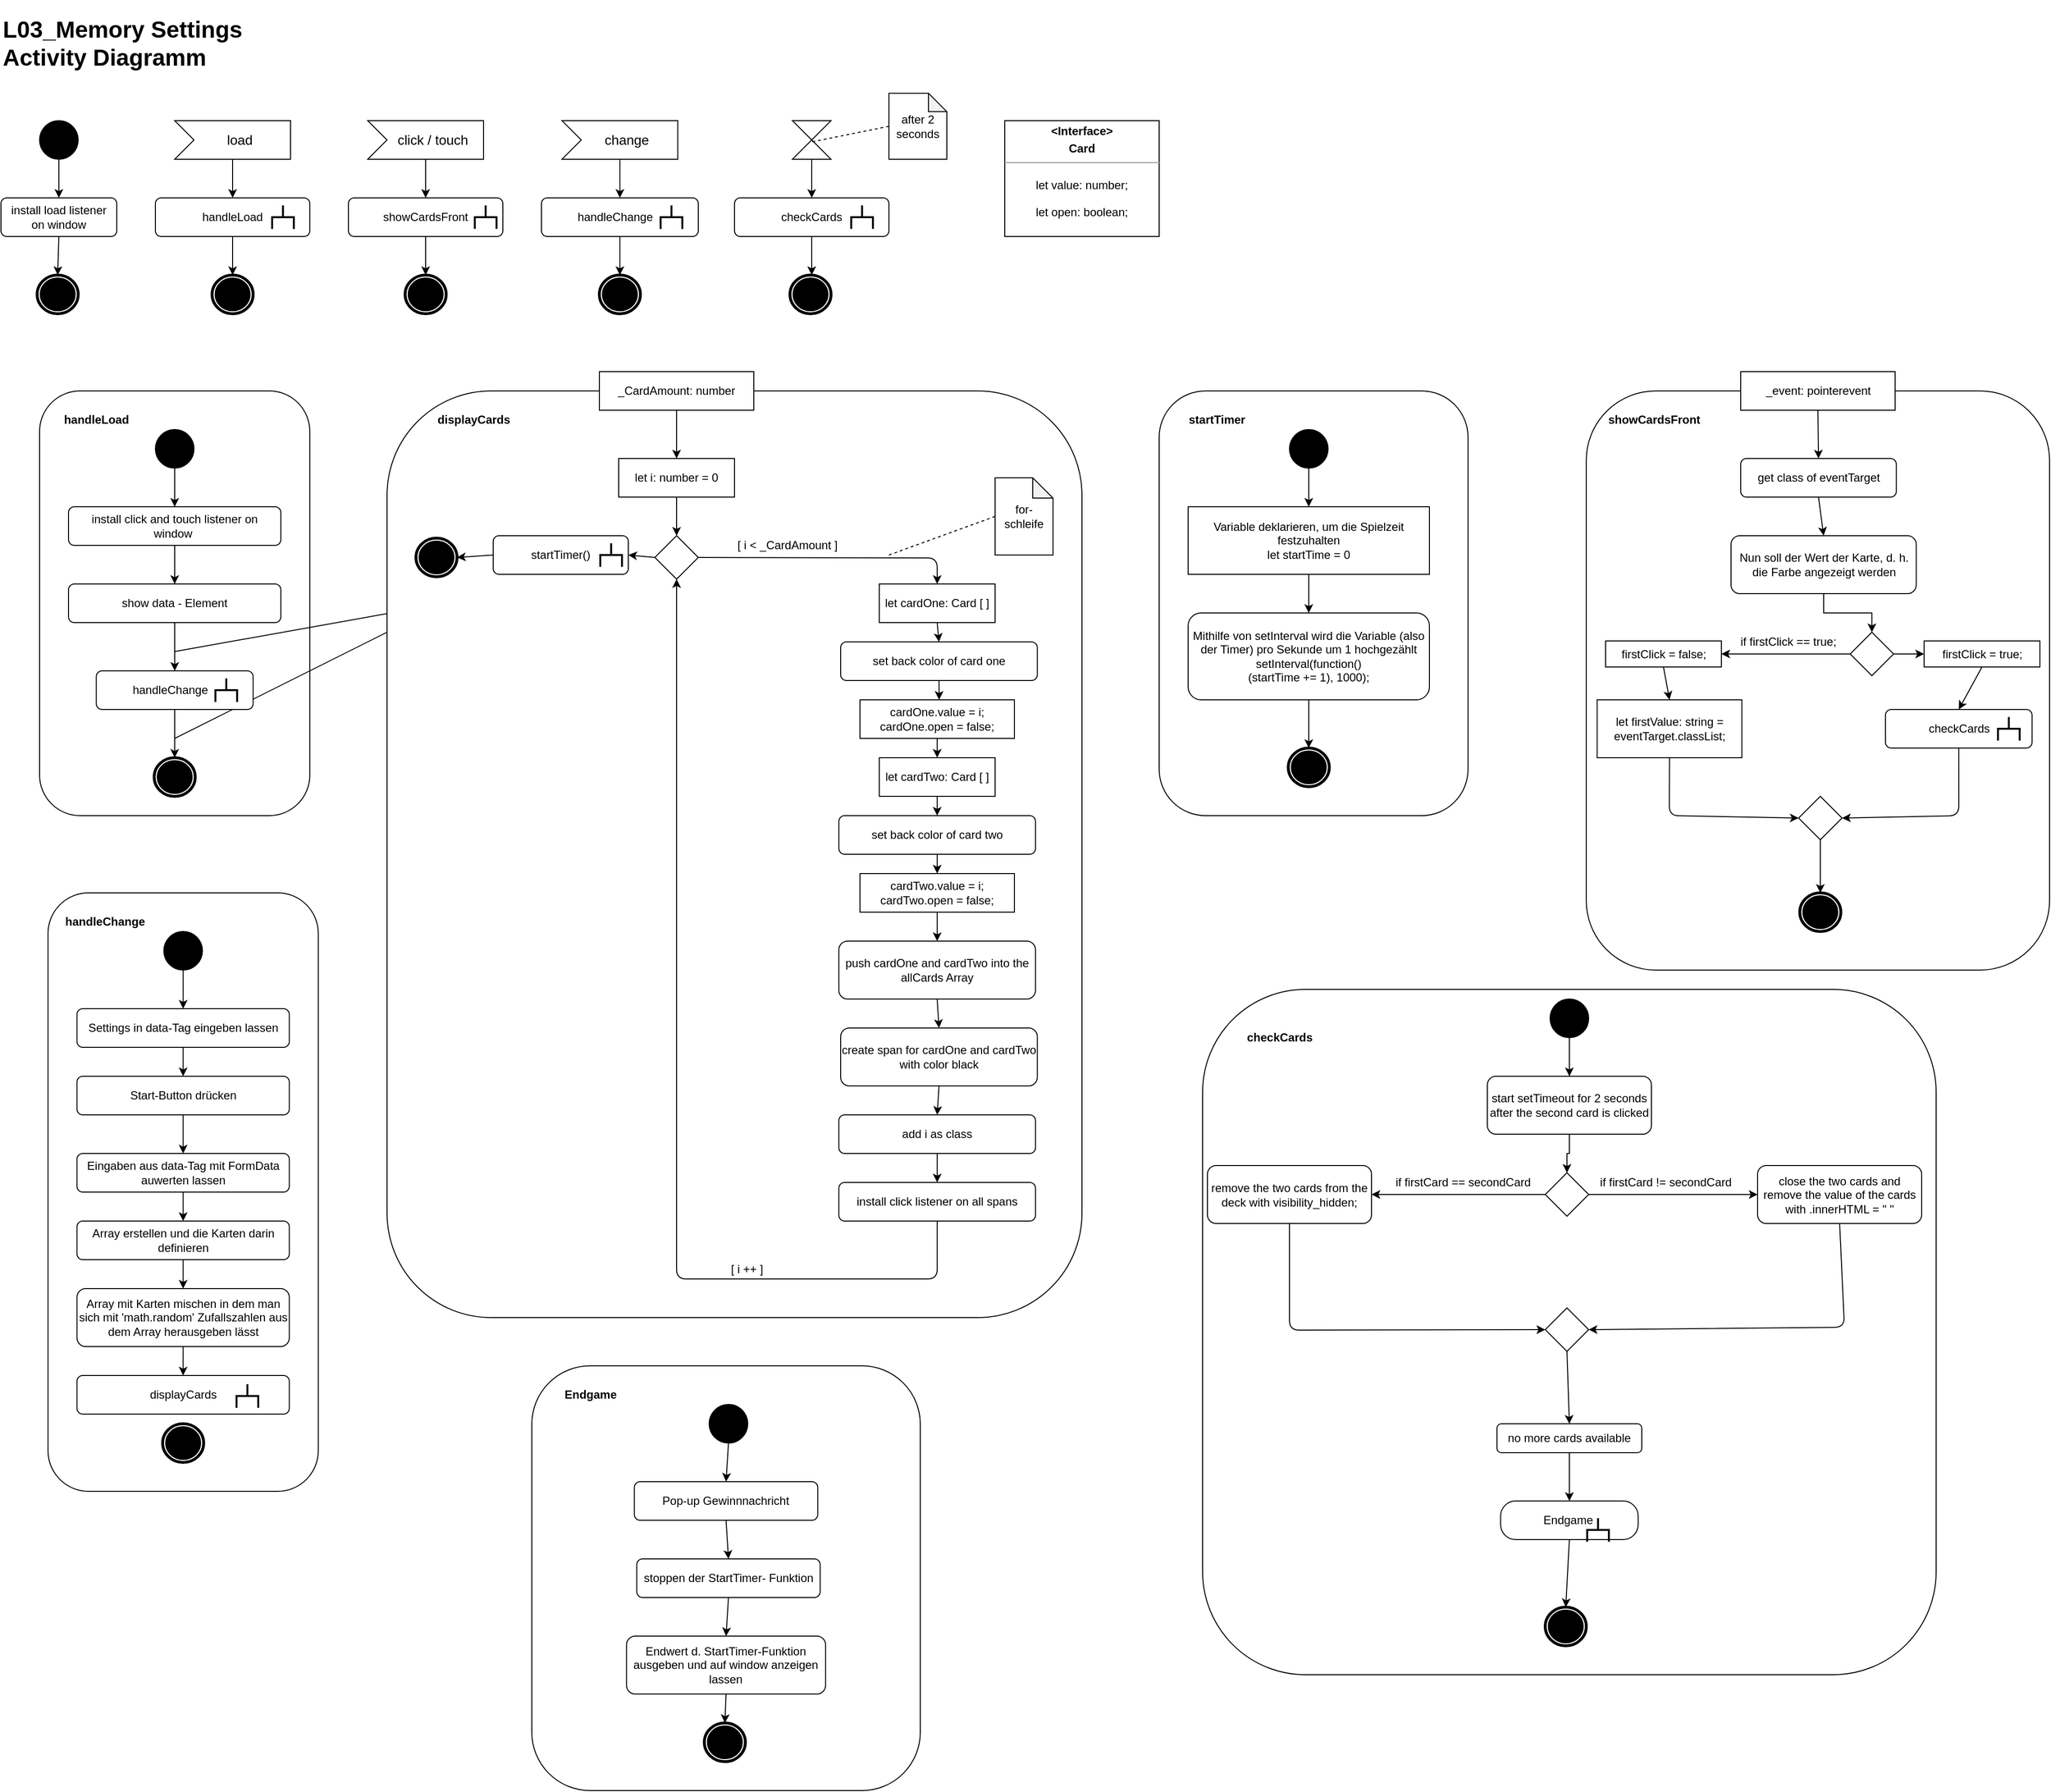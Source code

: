 <mxfile version="14.5.1" type="device"><diagram id="Jb3bbi4il923F6aAb1Hh" name="Seite-1"><mxGraphModel dx="2175" dy="1638" grid="1" gridSize="10" guides="1" tooltips="1" connect="1" arrows="1" fold="1" page="1" pageScale="1" pageWidth="2336" pageHeight="1654" math="0" shadow="0"><root><mxCell id="0"/><mxCell id="1" parent="0"/><mxCell id="_yAfDwdLgX2qBzJlF6ma-1" value="&lt;h1&gt;L03_Memory Settings&lt;br&gt;Activity Diagramm&lt;/h1&gt;" style="text;html=1;strokeColor=none;fillColor=none;align=left;verticalAlign=middle;whiteSpace=wrap;rounded=0;" parent="1" vertex="1"><mxGeometry x="40" y="40" width="280" height="80" as="geometry"/></mxCell><mxCell id="_yAfDwdLgX2qBzJlF6ma-4" style="edgeStyle=orthogonalEdgeStyle;rounded=0;orthogonalLoop=1;jettySize=auto;html=1;" parent="1" source="_yAfDwdLgX2qBzJlF6ma-3" edge="1"><mxGeometry relative="1" as="geometry"><mxPoint x="100" y="240" as="targetPoint"/></mxGeometry></mxCell><mxCell id="_yAfDwdLgX2qBzJlF6ma-3" value="" style="ellipse;whiteSpace=wrap;html=1;aspect=fixed;fillColor=#000000;" parent="1" vertex="1"><mxGeometry x="80" y="160" width="40" height="40" as="geometry"/></mxCell><mxCell id="_yAfDwdLgX2qBzJlF6ma-5" value="install load listener&lt;br&gt;on window" style="shape=ext;rounded=1;html=1;whiteSpace=wrap;" parent="1" vertex="1"><mxGeometry x="40" y="240" width="120" height="40" as="geometry"/></mxCell><mxCell id="_yAfDwdLgX2qBzJlF6ma-7" value="" style="shape=mxgraph.bpmn.shape;html=1;verticalLabelPosition=bottom;labelBackgroundColor=#ffffff;verticalAlign=top;align=center;perimeter=ellipsePerimeter;outlineConnect=0;outline=end;symbol=terminate;" parent="1" vertex="1"><mxGeometry x="77.5" y="320" width="42.5" height="40" as="geometry"/></mxCell><mxCell id="_yAfDwdLgX2qBzJlF6ma-9" value="" style="endArrow=classic;html=1;exitX=0.5;exitY=1;exitDx=0;exitDy=0;entryX=0.5;entryY=0;entryDx=0;entryDy=0;" parent="1" source="_yAfDwdLgX2qBzJlF6ma-5" target="_yAfDwdLgX2qBzJlF6ma-7" edge="1"><mxGeometry width="50" height="50" relative="1" as="geometry"><mxPoint x="410" y="310" as="sourcePoint"/><mxPoint x="460" y="260" as="targetPoint"/></mxGeometry></mxCell><mxCell id="_yAfDwdLgX2qBzJlF6ma-36" style="edgeStyle=orthogonalEdgeStyle;rounded=0;orthogonalLoop=1;jettySize=auto;html=1;entryX=0.5;entryY=0;entryDx=0;entryDy=0;" parent="1" source="_yAfDwdLgX2qBzJlF6ma-10" target="_yAfDwdLgX2qBzJlF6ma-37" edge="1"><mxGeometry relative="1" as="geometry"><mxPoint x="860" y="240" as="targetPoint"/></mxGeometry></mxCell><mxCell id="_yAfDwdLgX2qBzJlF6ma-10" value="" style="shape=collate;whiteSpace=wrap;html=1;fillColor=#ffffff;" parent="1" vertex="1"><mxGeometry x="860" y="160" width="40" height="40" as="geometry"/></mxCell><mxCell id="_yAfDwdLgX2qBzJlF6ma-15" value="handleLoad" style="shape=ext;rounded=1;html=1;whiteSpace=wrap;" parent="1" vertex="1"><mxGeometry x="200" y="240" width="160" height="40" as="geometry"/></mxCell><mxCell id="_yAfDwdLgX2qBzJlF6ma-18" style="edgeStyle=orthogonalEdgeStyle;rounded=0;orthogonalLoop=1;jettySize=auto;html=1;entryX=0.5;entryY=0;entryDx=0;entryDy=0;" parent="1" source="_yAfDwdLgX2qBzJlF6ma-17" target="_yAfDwdLgX2qBzJlF6ma-15" edge="1"><mxGeometry relative="1" as="geometry"/></mxCell><mxCell id="_yAfDwdLgX2qBzJlF6ma-17" value="load" style="html=1;shape=mxgraph.infographic.ribbonSimple;notch1=20;notch2=0;align=center;verticalAlign=middle;fontSize=14;fontStyle=0;fillColor=#FFFFFF;flipH=0;spacingRight=0;spacingLeft=14;" parent="1" vertex="1"><mxGeometry x="220" y="160" width="120" height="40" as="geometry"/></mxCell><mxCell id="_yAfDwdLgX2qBzJlF6ma-25" value="" style="shape=mxgraph.bpmn.shape;html=1;verticalLabelPosition=bottom;labelBackgroundColor=#ffffff;verticalAlign=top;align=center;perimeter=ellipsePerimeter;outlineConnect=0;outline=end;symbol=terminate;" parent="1" vertex="1"><mxGeometry x="258.75" y="320" width="42.5" height="40" as="geometry"/></mxCell><mxCell id="_yAfDwdLgX2qBzJlF6ma-28" value="" style="endArrow=classic;html=1;exitX=0.5;exitY=1;exitDx=0;exitDy=0;entryX=0.5;entryY=0;entryDx=0;entryDy=0;" parent="1" source="_yAfDwdLgX2qBzJlF6ma-15" target="_yAfDwdLgX2qBzJlF6ma-25" edge="1"><mxGeometry width="50" height="50" relative="1" as="geometry"><mxPoint x="420" y="310" as="sourcePoint"/><mxPoint x="470" y="260" as="targetPoint"/></mxGeometry></mxCell><mxCell id="_yAfDwdLgX2qBzJlF6ma-29" value="showCardsFront" style="shape=ext;rounded=1;html=1;whiteSpace=wrap;" parent="1" vertex="1"><mxGeometry x="400" y="240" width="160" height="40" as="geometry"/></mxCell><mxCell id="_yAfDwdLgX2qBzJlF6ma-30" style="edgeStyle=orthogonalEdgeStyle;rounded=0;orthogonalLoop=1;jettySize=auto;html=1;entryX=0.5;entryY=0;entryDx=0;entryDy=0;" parent="1" source="_yAfDwdLgX2qBzJlF6ma-31" target="_yAfDwdLgX2qBzJlF6ma-29" edge="1"><mxGeometry relative="1" as="geometry"/></mxCell><mxCell id="_yAfDwdLgX2qBzJlF6ma-31" value="click / touch" style="html=1;shape=mxgraph.infographic.ribbonSimple;notch1=20;notch2=0;align=center;verticalAlign=middle;fontSize=14;fontStyle=0;fillColor=#FFFFFF;flipH=0;spacingRight=0;spacingLeft=14;" parent="1" vertex="1"><mxGeometry x="420" y="160" width="120" height="40" as="geometry"/></mxCell><mxCell id="_yAfDwdLgX2qBzJlF6ma-33" value="" style="shape=mxgraph.bpmn.shape;html=1;verticalLabelPosition=bottom;labelBackgroundColor=#ffffff;verticalAlign=top;align=center;perimeter=ellipsePerimeter;outlineConnect=0;outline=end;symbol=terminate;" parent="1" vertex="1"><mxGeometry x="458.75" y="320" width="42.5" height="40" as="geometry"/></mxCell><mxCell id="_yAfDwdLgX2qBzJlF6ma-34" value="" style="endArrow=classic;html=1;exitX=0.5;exitY=1;exitDx=0;exitDy=0;entryX=0.5;entryY=0;entryDx=0;entryDy=0;" parent="1" source="_yAfDwdLgX2qBzJlF6ma-29" target="_yAfDwdLgX2qBzJlF6ma-33" edge="1"><mxGeometry width="50" height="50" relative="1" as="geometry"><mxPoint x="580" y="310" as="sourcePoint"/><mxPoint x="630" y="260" as="targetPoint"/></mxGeometry></mxCell><mxCell id="_yAfDwdLgX2qBzJlF6ma-39" style="edgeStyle=orthogonalEdgeStyle;rounded=0;orthogonalLoop=1;jettySize=auto;html=1;" parent="1" source="_yAfDwdLgX2qBzJlF6ma-37" edge="1"><mxGeometry relative="1" as="geometry"><mxPoint x="880" y="320" as="targetPoint"/></mxGeometry></mxCell><mxCell id="_yAfDwdLgX2qBzJlF6ma-37" value="checkCards" style="shape=ext;rounded=1;html=1;whiteSpace=wrap;" parent="1" vertex="1"><mxGeometry x="800" y="240" width="160" height="40" as="geometry"/></mxCell><mxCell id="_yAfDwdLgX2qBzJlF6ma-38" value="" style="strokeWidth=2;html=1;shape=mxgraph.flowchart.annotation_2;align=left;labelPosition=right;pointerEvents=1;fillColor=#ffffff;rotation=90;" parent="1" vertex="1"><mxGeometry x="530" y="248.75" width="24.37" height="22.5" as="geometry"/></mxCell><mxCell id="_yAfDwdLgX2qBzJlF6ma-32" value="" style="strokeWidth=2;html=1;shape=mxgraph.flowchart.annotation_2;align=left;labelPosition=right;pointerEvents=1;fillColor=#ffffff;rotation=90;" parent="1" vertex="1"><mxGeometry x="920" y="248.75" width="24.37" height="22.5" as="geometry"/></mxCell><mxCell id="_yAfDwdLgX2qBzJlF6ma-40" value="" style="shape=mxgraph.bpmn.shape;html=1;verticalLabelPosition=bottom;labelBackgroundColor=#ffffff;verticalAlign=top;align=center;perimeter=ellipsePerimeter;outlineConnect=0;outline=end;symbol=terminate;" parent="1" vertex="1"><mxGeometry x="857.5" y="320" width="42.5" height="40" as="geometry"/></mxCell><mxCell id="_yAfDwdLgX2qBzJlF6ma-41" value="after 2 seconds" style="shape=note;whiteSpace=wrap;html=1;backgroundOutline=1;darkOpacity=0.05;fillColor=#ffffff;size=19;" parent="1" vertex="1"><mxGeometry x="960" y="131.67" width="60" height="68.33" as="geometry"/></mxCell><mxCell id="_yAfDwdLgX2qBzJlF6ma-43" value="" style="endArrow=none;dashed=1;html=1;exitX=0;exitY=0.5;exitDx=0;exitDy=0;exitPerimeter=0;" parent="1" source="_yAfDwdLgX2qBzJlF6ma-41" edge="1"><mxGeometry width="50" height="50" relative="1" as="geometry"><mxPoint x="620" y="300" as="sourcePoint"/><mxPoint x="880" y="182" as="targetPoint"/></mxGeometry></mxCell><mxCell id="_yAfDwdLgX2qBzJlF6ma-44" value="" style="rounded=1;whiteSpace=wrap;html=1;fillColor=#ffffff;" parent="1" vertex="1"><mxGeometry x="80" y="440" width="280" height="440" as="geometry"/></mxCell><mxCell id="_yAfDwdLgX2qBzJlF6ma-45" value="&lt;b&gt;handleLoad&lt;/b&gt;" style="text;html=1;strokeColor=none;fillColor=none;align=center;verticalAlign=middle;whiteSpace=wrap;rounded=0;" parent="1" vertex="1"><mxGeometry x="88.75" y="460" width="100" height="20" as="geometry"/></mxCell><mxCell id="_yAfDwdLgX2qBzJlF6ma-48" style="edgeStyle=orthogonalEdgeStyle;rounded=0;orthogonalLoop=1;jettySize=auto;html=1;entryX=0.5;entryY=0;entryDx=0;entryDy=0;" parent="1" source="_yAfDwdLgX2qBzJlF6ma-46" edge="1"><mxGeometry relative="1" as="geometry"><mxPoint x="220.0" y="560" as="targetPoint"/></mxGeometry></mxCell><mxCell id="_yAfDwdLgX2qBzJlF6ma-46" value="" style="ellipse;whiteSpace=wrap;html=1;aspect=fixed;fillColor=#000000;" parent="1" vertex="1"><mxGeometry x="200" y="480" width="40" height="40" as="geometry"/></mxCell><mxCell id="_yAfDwdLgX2qBzJlF6ma-55" value="" style="endArrow=classic;html=1;exitX=0.5;exitY=1;exitDx=0;exitDy=0;entryX=0.5;entryY=0;entryDx=0;entryDy=0;" parent="1" target="_yAfDwdLgX2qBzJlF6ma-54" edge="1"><mxGeometry width="50" height="50" relative="1" as="geometry"><mxPoint x="220.0" y="710" as="sourcePoint"/><mxPoint x="500" y="660" as="targetPoint"/></mxGeometry></mxCell><mxCell id="_yAfDwdLgX2qBzJlF6ma-56" value="" style="endArrow=classic;html=1;exitX=0.5;exitY=1;exitDx=0;exitDy=0;entryX=0.5;entryY=0;entryDx=0;entryDy=0;" parent="1" target="_yAfDwdLgX2qBzJlF6ma-49" edge="1"><mxGeometry width="50" height="50" relative="1" as="geometry"><mxPoint x="220.0" y="800" as="sourcePoint"/><mxPoint x="500" y="660" as="targetPoint"/></mxGeometry></mxCell><mxCell id="_yAfDwdLgX2qBzJlF6ma-57" value="" style="strokeWidth=2;html=1;shape=mxgraph.flowchart.annotation_2;align=left;labelPosition=right;pointerEvents=1;fillColor=#ffffff;rotation=90;" parent="1" vertex="1"><mxGeometry x="320" y="248.75" width="24.38" height="22.5" as="geometry"/></mxCell><mxCell id="_yAfDwdLgX2qBzJlF6ma-58" value="install click and touch listener on window&amp;nbsp;" style="shape=ext;rounded=1;html=1;whiteSpace=wrap;" parent="1" vertex="1"><mxGeometry x="110" y="560" width="220" height="40" as="geometry"/></mxCell><mxCell id="_yAfDwdLgX2qBzJlF6ma-61" value="" style="shape=mxgraph.bpmn.shape;html=1;verticalLabelPosition=bottom;labelBackgroundColor=#ffffff;verticalAlign=top;align=center;perimeter=ellipsePerimeter;outlineConnect=0;outline=end;symbol=terminate;" parent="1" vertex="1"><mxGeometry x="198.75" y="820" width="42.5" height="40" as="geometry"/></mxCell><mxCell id="_yAfDwdLgX2qBzJlF6ma-64" value="" style="rounded=1;whiteSpace=wrap;html=1;fillColor=#ffffff;" parent="1" vertex="1"><mxGeometry x="440" y="440" width="720" height="960" as="geometry"/></mxCell><mxCell id="_yAfDwdLgX2qBzJlF6ma-65" value="&lt;b&gt;displayCards&lt;/b&gt;" style="text;html=1;strokeColor=none;fillColor=none;align=center;verticalAlign=middle;whiteSpace=wrap;rounded=0;" parent="1" vertex="1"><mxGeometry x="480" y="460" width="100" height="20" as="geometry"/></mxCell><mxCell id="_yAfDwdLgX2qBzJlF6ma-69" style="edgeStyle=orthogonalEdgeStyle;rounded=0;orthogonalLoop=1;jettySize=auto;html=1;entryX=0.5;entryY=0;entryDx=0;entryDy=0;" parent="1" source="_yAfDwdLgX2qBzJlF6ma-67" target="_yAfDwdLgX2qBzJlF6ma-68" edge="1"><mxGeometry relative="1" as="geometry"/></mxCell><mxCell id="_yAfDwdLgX2qBzJlF6ma-67" value="_CardAmount: number" style="rounded=0;whiteSpace=wrap;html=1;fillColor=#ffffff;" parent="1" vertex="1"><mxGeometry x="660" y="420" width="160" height="40" as="geometry"/></mxCell><mxCell id="_yAfDwdLgX2qBzJlF6ma-68" value="let i: number = 0" style="rounded=0;whiteSpace=wrap;html=1;fillColor=#ffffff;" parent="1" vertex="1"><mxGeometry x="680" y="510" width="120" height="40" as="geometry"/></mxCell><mxCell id="_yAfDwdLgX2qBzJlF6ma-70" value="" style="rhombus;fillColor=#ffffff;" parent="1" vertex="1"><mxGeometry x="717.5" y="590" width="45" height="45" as="geometry"/></mxCell><mxCell id="_yAfDwdLgX2qBzJlF6ma-71" value="" style="endArrow=classic;html=1;exitX=0.5;exitY=1;exitDx=0;exitDy=0;entryX=0.5;entryY=0;entryDx=0;entryDy=0;" parent="1" source="_yAfDwdLgX2qBzJlF6ma-68" target="_yAfDwdLgX2qBzJlF6ma-70" edge="1"><mxGeometry width="50" height="50" relative="1" as="geometry"><mxPoint x="450" y="680" as="sourcePoint"/><mxPoint x="500" y="630" as="targetPoint"/></mxGeometry></mxCell><mxCell id="_yAfDwdLgX2qBzJlF6ma-72" value="startTimer()" style="shape=ext;rounded=1;html=1;whiteSpace=wrap;" parent="1" vertex="1"><mxGeometry x="550" y="590" width="140" height="40" as="geometry"/></mxCell><mxCell id="_yAfDwdLgX2qBzJlF6ma-73" value="" style="endArrow=classic;html=1;entryX=1;entryY=0.5;entryDx=0;entryDy=0;exitX=0;exitY=0.5;exitDx=0;exitDy=0;" parent="1" source="_yAfDwdLgX2qBzJlF6ma-70" target="_yAfDwdLgX2qBzJlF6ma-72" edge="1"><mxGeometry width="50" height="50" relative="1" as="geometry"><mxPoint x="450" y="680" as="sourcePoint"/><mxPoint x="500" y="630" as="targetPoint"/></mxGeometry></mxCell><mxCell id="_yAfDwdLgX2qBzJlF6ma-74" value="" style="shape=mxgraph.bpmn.shape;html=1;verticalLabelPosition=bottom;labelBackgroundColor=#ffffff;verticalAlign=top;align=center;perimeter=ellipsePerimeter;outlineConnect=0;outline=end;symbol=terminate;" parent="1" vertex="1"><mxGeometry x="470" y="592.5" width="42.5" height="40" as="geometry"/></mxCell><mxCell id="_yAfDwdLgX2qBzJlF6ma-79" value="" style="rounded=1;whiteSpace=wrap;html=1;fillColor=#ffffff;" parent="1" vertex="1"><mxGeometry x="1240" y="440" width="320" height="440" as="geometry"/></mxCell><mxCell id="_yAfDwdLgX2qBzJlF6ma-80" value="&lt;b&gt;startTimer&lt;/b&gt;" style="text;html=1;strokeColor=none;fillColor=none;align=center;verticalAlign=middle;whiteSpace=wrap;rounded=0;" parent="1" vertex="1"><mxGeometry x="1250" y="460" width="100" height="20" as="geometry"/></mxCell><mxCell id="_yAfDwdLgX2qBzJlF6ma-86" style="edgeStyle=orthogonalEdgeStyle;rounded=0;orthogonalLoop=1;jettySize=auto;html=1;" parent="1" source="_yAfDwdLgX2qBzJlF6ma-81" target="_yAfDwdLgX2qBzJlF6ma-82" edge="1"><mxGeometry relative="1" as="geometry"/></mxCell><mxCell id="_yAfDwdLgX2qBzJlF6ma-81" value="" style="ellipse;whiteSpace=wrap;html=1;aspect=fixed;fillColor=#000000;" parent="1" vertex="1"><mxGeometry x="1375" y="480" width="40" height="40" as="geometry"/></mxCell><mxCell id="_yAfDwdLgX2qBzJlF6ma-85" style="edgeStyle=orthogonalEdgeStyle;rounded=0;orthogonalLoop=1;jettySize=auto;html=1;entryX=0.5;entryY=0;entryDx=0;entryDy=0;" parent="1" source="_yAfDwdLgX2qBzJlF6ma-82" target="_yAfDwdLgX2qBzJlF6ma-84" edge="1"><mxGeometry relative="1" as="geometry"/></mxCell><mxCell id="_yAfDwdLgX2qBzJlF6ma-82" value="Variable deklarieren, um die Spielzeit festzuhalten&lt;br&gt;let startTime = 0" style="rounded=0;whiteSpace=wrap;html=1;fillColor=#ffffff;" parent="1" vertex="1"><mxGeometry x="1270" y="560" width="250" height="70" as="geometry"/></mxCell><mxCell id="_yAfDwdLgX2qBzJlF6ma-89" style="edgeStyle=orthogonalEdgeStyle;rounded=0;orthogonalLoop=1;jettySize=auto;html=1;" parent="1" source="_yAfDwdLgX2qBzJlF6ma-84" target="_yAfDwdLgX2qBzJlF6ma-87" edge="1"><mxGeometry relative="1" as="geometry"/></mxCell><mxCell id="_yAfDwdLgX2qBzJlF6ma-84" value="Mithilfe von setInterval wird die Variable (also der Timer) pro Sekunde um 1 hochgezählt&lt;br&gt;setInterval(function()&lt;br&gt;(startTime += 1), 1000);" style="shape=ext;rounded=1;html=1;whiteSpace=wrap;" parent="1" vertex="1"><mxGeometry x="1270" y="670" width="250" height="90" as="geometry"/></mxCell><mxCell id="_yAfDwdLgX2qBzJlF6ma-87" value="" style="shape=mxgraph.bpmn.shape;html=1;verticalLabelPosition=bottom;labelBackgroundColor=#ffffff;verticalAlign=top;align=center;perimeter=ellipsePerimeter;outlineConnect=0;outline=end;symbol=terminate;" parent="1" vertex="1"><mxGeometry x="1373.75" y="810" width="42.5" height="40" as="geometry"/></mxCell><mxCell id="_yAfDwdLgX2qBzJlF6ma-90" value="" style="rounded=1;whiteSpace=wrap;html=1;fillColor=#ffffff;" parent="1" vertex="1"><mxGeometry x="1682.5" y="440" width="480" height="600" as="geometry"/></mxCell><mxCell id="_yAfDwdLgX2qBzJlF6ma-93" value="&lt;b&gt;showCardsFront&lt;/b&gt;" style="text;html=1;strokeColor=none;fillColor=none;align=center;verticalAlign=middle;whiteSpace=wrap;rounded=0;" parent="1" vertex="1"><mxGeometry x="1702.5" y="460" width="100" height="20" as="geometry"/></mxCell><mxCell id="_yAfDwdLgX2qBzJlF6ma-94" value="_event: pointerevent" style="rounded=0;whiteSpace=wrap;html=1;fillColor=#ffffff;" parent="1" vertex="1"><mxGeometry x="1842.5" y="420" width="160" height="40" as="geometry"/></mxCell><mxCell id="_yAfDwdLgX2qBzJlF6ma-95" value="" style="endArrow=classic;html=1;exitX=0.5;exitY=1;exitDx=0;exitDy=0;entryX=0.5;entryY=0;entryDx=0;entryDy=0;" parent="1" source="_yAfDwdLgX2qBzJlF6ma-94" target="_yAfDwdLgX2qBzJlF6ma-97" edge="1"><mxGeometry width="50" height="50" relative="1" as="geometry"><mxPoint x="1922.5" y="720" as="sourcePoint"/><mxPoint x="1972.5" y="670" as="targetPoint"/></mxGeometry></mxCell><mxCell id="_yAfDwdLgX2qBzJlF6ma-97" value="get class of eventTarget" style="shape=ext;rounded=1;html=1;whiteSpace=wrap;" parent="1" vertex="1"><mxGeometry x="1842.5" y="510" width="161.25" height="40" as="geometry"/></mxCell><mxCell id="_yAfDwdLgX2qBzJlF6ma-103" style="edgeStyle=orthogonalEdgeStyle;rounded=0;orthogonalLoop=1;jettySize=auto;html=1;entryX=0.5;entryY=0;entryDx=0;entryDy=0;" parent="1" source="_yAfDwdLgX2qBzJlF6ma-98" target="_yAfDwdLgX2qBzJlF6ma-102" edge="1"><mxGeometry relative="1" as="geometry"/></mxCell><mxCell id="_yAfDwdLgX2qBzJlF6ma-98" value="Nun soll der Wert der Karte, d. h. die Farbe angezeigt werden&lt;br&gt;" style="shape=ext;rounded=1;html=1;whiteSpace=wrap;" parent="1" vertex="1"><mxGeometry x="1832.5" y="590" width="191.87" height="60" as="geometry"/></mxCell><mxCell id="_yAfDwdLgX2qBzJlF6ma-101" value="" style="endArrow=classic;html=1;exitX=0.5;exitY=1;exitDx=0;exitDy=0;entryX=0.5;entryY=0;entryDx=0;entryDy=0;" parent="1" source="_yAfDwdLgX2qBzJlF6ma-97" target="_yAfDwdLgX2qBzJlF6ma-98" edge="1"><mxGeometry width="50" height="50" relative="1" as="geometry"><mxPoint x="1922.5" y="600" as="sourcePoint"/><mxPoint x="1972.5" y="550" as="targetPoint"/></mxGeometry></mxCell><mxCell id="_yAfDwdLgX2qBzJlF6ma-102" value="" style="rhombus;fillColor=#ffffff;" parent="1" vertex="1"><mxGeometry x="1955.93" y="690" width="45" height="45" as="geometry"/></mxCell><mxCell id="_yAfDwdLgX2qBzJlF6ma-104" value="firstClick = false;" style="rounded=0;whiteSpace=wrap;html=1;fillColor=#ffffff;" parent="1" vertex="1"><mxGeometry x="1702.5" y="699" width="120" height="27" as="geometry"/></mxCell><mxCell id="_yAfDwdLgX2qBzJlF6ma-106" value="firstClick = true;" style="rounded=0;whiteSpace=wrap;html=1;fillColor=#ffffff;" parent="1" vertex="1"><mxGeometry x="2032.5" y="699" width="120" height="27" as="geometry"/></mxCell><mxCell id="_yAfDwdLgX2qBzJlF6ma-107" value="let firstValue: string = eventTarget.classList;" style="rounded=0;whiteSpace=wrap;html=1;fillColor=#ffffff;" parent="1" vertex="1"><mxGeometry x="1693.75" y="760" width="150" height="60" as="geometry"/></mxCell><mxCell id="_yAfDwdLgX2qBzJlF6ma-108" value="" style="endArrow=classic;html=1;exitX=0.5;exitY=1;exitDx=0;exitDy=0;entryX=0.5;entryY=0;entryDx=0;entryDy=0;" parent="1" source="_yAfDwdLgX2qBzJlF6ma-104" target="_yAfDwdLgX2qBzJlF6ma-107" edge="1"><mxGeometry width="50" height="50" relative="1" as="geometry"><mxPoint x="1922.5" y="820" as="sourcePoint"/><mxPoint x="1972.5" y="770" as="targetPoint"/></mxGeometry></mxCell><mxCell id="_yAfDwdLgX2qBzJlF6ma-109" value="" style="rhombus;fillColor=#ffffff;" parent="1" vertex="1"><mxGeometry x="1902.5" y="860" width="45" height="45" as="geometry"/></mxCell><mxCell id="_yAfDwdLgX2qBzJlF6ma-111" value="" style="endArrow=classic;html=1;exitX=0.5;exitY=1;exitDx=0;exitDy=0;entryX=0;entryY=0.5;entryDx=0;entryDy=0;" parent="1" source="_yAfDwdLgX2qBzJlF6ma-107" target="_yAfDwdLgX2qBzJlF6ma-109" edge="1"><mxGeometry width="50" height="50" relative="1" as="geometry"><mxPoint x="1922.5" y="820" as="sourcePoint"/><mxPoint x="1972.5" y="770" as="targetPoint"/><Array as="points"><mxPoint x="1768.5" y="880"/></Array></mxGeometry></mxCell><mxCell id="_yAfDwdLgX2qBzJlF6ma-112" value="" style="endArrow=classic;html=1;entryX=1;entryY=0.5;entryDx=0;entryDy=0;exitX=0;exitY=0.5;exitDx=0;exitDy=0;" parent="1" source="_yAfDwdLgX2qBzJlF6ma-102" target="_yAfDwdLgX2qBzJlF6ma-104" edge="1"><mxGeometry width="50" height="50" relative="1" as="geometry"><mxPoint x="1922.5" y="820" as="sourcePoint"/><mxPoint x="1972.5" y="770" as="targetPoint"/></mxGeometry></mxCell><mxCell id="_yAfDwdLgX2qBzJlF6ma-113" value="" style="endArrow=classic;html=1;exitX=1;exitY=0.5;exitDx=0;exitDy=0;entryX=0;entryY=0.5;entryDx=0;entryDy=0;" parent="1" source="_yAfDwdLgX2qBzJlF6ma-102" target="_yAfDwdLgX2qBzJlF6ma-106" edge="1"><mxGeometry width="50" height="50" relative="1" as="geometry"><mxPoint x="1922.5" y="820" as="sourcePoint"/><mxPoint x="1972.5" y="770" as="targetPoint"/></mxGeometry></mxCell><mxCell id="_yAfDwdLgX2qBzJlF6ma-114" value="if firstClick == true;" style="text;html=1;strokeColor=none;fillColor=none;align=center;verticalAlign=middle;whiteSpace=wrap;rounded=0;" parent="1" vertex="1"><mxGeometry x="1836.88" y="690" width="110" height="20" as="geometry"/></mxCell><mxCell id="_yAfDwdLgX2qBzJlF6ma-115" value="checkCards" style="shape=ext;rounded=1;html=1;whiteSpace=wrap;" parent="1" vertex="1"><mxGeometry x="1992.5" y="770" width="151.88" height="40" as="geometry"/></mxCell><mxCell id="_yAfDwdLgX2qBzJlF6ma-116" value="" style="strokeWidth=2;html=1;shape=mxgraph.flowchart.annotation_2;align=left;labelPosition=right;pointerEvents=1;fillColor=#ffffff;rotation=90;" parent="1" vertex="1"><mxGeometry x="2108.12" y="778.75" width="24.38" height="22.5" as="geometry"/></mxCell><mxCell id="_yAfDwdLgX2qBzJlF6ma-117" value="" style="endArrow=classic;html=1;exitX=0.5;exitY=1;exitDx=0;exitDy=0;entryX=0.5;entryY=0;entryDx=0;entryDy=0;" parent="1" source="_yAfDwdLgX2qBzJlF6ma-106" target="_yAfDwdLgX2qBzJlF6ma-115" edge="1"><mxGeometry width="50" height="50" relative="1" as="geometry"><mxPoint x="1922.5" y="810" as="sourcePoint"/><mxPoint x="1972.5" y="760" as="targetPoint"/></mxGeometry></mxCell><mxCell id="_yAfDwdLgX2qBzJlF6ma-118" value="" style="endArrow=classic;html=1;exitX=0.5;exitY=1;exitDx=0;exitDy=0;entryX=1;entryY=0.5;entryDx=0;entryDy=0;" parent="1" source="_yAfDwdLgX2qBzJlF6ma-115" target="_yAfDwdLgX2qBzJlF6ma-109" edge="1"><mxGeometry width="50" height="50" relative="1" as="geometry"><mxPoint x="1922.5" y="810" as="sourcePoint"/><mxPoint x="1972.5" y="760" as="targetPoint"/><Array as="points"><mxPoint x="2068.5" y="880"/></Array></mxGeometry></mxCell><mxCell id="_yAfDwdLgX2qBzJlF6ma-119" value="" style="endArrow=classic;html=1;exitX=0.5;exitY=1;exitDx=0;exitDy=0;entryX=0.5;entryY=0;entryDx=0;entryDy=0;" parent="1" source="_yAfDwdLgX2qBzJlF6ma-109" target="_yAfDwdLgX2qBzJlF6ma-120" edge="1"><mxGeometry width="50" height="50" relative="1" as="geometry"><mxPoint x="1922.5" y="810" as="sourcePoint"/><mxPoint x="1972.5" y="760" as="targetPoint"/></mxGeometry></mxCell><mxCell id="_yAfDwdLgX2qBzJlF6ma-120" value="" style="shape=mxgraph.bpmn.shape;html=1;verticalLabelPosition=bottom;labelBackgroundColor=#ffffff;verticalAlign=top;align=center;perimeter=ellipsePerimeter;outlineConnect=0;outline=end;symbol=terminate;" parent="1" vertex="1"><mxGeometry x="1903.75" y="960" width="42.5" height="40" as="geometry"/></mxCell><mxCell id="_yAfDwdLgX2qBzJlF6ma-121" value="" style="rounded=1;whiteSpace=wrap;html=1;fillColor=#ffffff;" parent="1" vertex="1"><mxGeometry x="1285" y="1060" width="760" height="710" as="geometry"/></mxCell><mxCell id="_yAfDwdLgX2qBzJlF6ma-122" value="&lt;b&gt;checkCards&lt;/b&gt;" style="text;html=1;strokeColor=none;fillColor=none;align=center;verticalAlign=middle;whiteSpace=wrap;rounded=0;" parent="1" vertex="1"><mxGeometry x="1315" y="1100" width="100" height="20" as="geometry"/></mxCell><mxCell id="_yAfDwdLgX2qBzJlF6ma-125" style="edgeStyle=orthogonalEdgeStyle;rounded=0;orthogonalLoop=1;jettySize=auto;html=1;" parent="1" source="_yAfDwdLgX2qBzJlF6ma-123" target="_yAfDwdLgX2qBzJlF6ma-124" edge="1"><mxGeometry relative="1" as="geometry"/></mxCell><mxCell id="_yAfDwdLgX2qBzJlF6ma-123" value="" style="ellipse;whiteSpace=wrap;html=1;aspect=fixed;fillColor=#000000;" parent="1" vertex="1"><mxGeometry x="1645" y="1070" width="40" height="40" as="geometry"/></mxCell><mxCell id="_yAfDwdLgX2qBzJlF6ma-136" style="edgeStyle=orthogonalEdgeStyle;rounded=0;orthogonalLoop=1;jettySize=auto;html=1;entryX=0.5;entryY=0;entryDx=0;entryDy=0;" parent="1" source="_yAfDwdLgX2qBzJlF6ma-124" target="_yAfDwdLgX2qBzJlF6ma-126" edge="1"><mxGeometry relative="1" as="geometry"/></mxCell><mxCell id="_yAfDwdLgX2qBzJlF6ma-124" value="start setTimeout for 2 seconds after the second card is clicked" style="rounded=1;whiteSpace=wrap;html=1;fillColor=#ffffff;" parent="1" vertex="1"><mxGeometry x="1580" y="1150" width="170" height="60" as="geometry"/></mxCell><mxCell id="_yAfDwdLgX2qBzJlF6ma-126" value="" style="rhombus;fillColor=#ffffff;" parent="1" vertex="1"><mxGeometry x="1640" y="1250" width="45" height="45" as="geometry"/></mxCell><mxCell id="_yAfDwdLgX2qBzJlF6ma-129" value="remove the two cards from the deck with visibility_hidden;" style="rounded=1;whiteSpace=wrap;html=1;fillColor=#ffffff;" parent="1" vertex="1"><mxGeometry x="1290" y="1242.5" width="170" height="60" as="geometry"/></mxCell><mxCell id="_yAfDwdLgX2qBzJlF6ma-130" value="" style="endArrow=classic;html=1;exitX=0;exitY=0.5;exitDx=0;exitDy=0;entryX=1;entryY=0.5;entryDx=0;entryDy=0;" parent="1" source="_yAfDwdLgX2qBzJlF6ma-126" target="_yAfDwdLgX2qBzJlF6ma-129" edge="1"><mxGeometry width="50" height="50" relative="1" as="geometry"><mxPoint x="1670" y="1370" as="sourcePoint"/><mxPoint x="1720" y="1320" as="targetPoint"/></mxGeometry></mxCell><mxCell id="_yAfDwdLgX2qBzJlF6ma-131" value="if firstCard != secondCard" style="text;html=1;strokeColor=none;fillColor=none;align=center;verticalAlign=middle;whiteSpace=wrap;rounded=0;" parent="1" vertex="1"><mxGeometry x="1690" y="1250" width="150" height="20" as="geometry"/></mxCell><mxCell id="_yAfDwdLgX2qBzJlF6ma-132" value="close the two cards and remove the value of the cards with .innerHTML = &quot; &quot;" style="rounded=1;whiteSpace=wrap;html=1;fillColor=#ffffff;" parent="1" vertex="1"><mxGeometry x="1860" y="1242.5" width="170" height="60" as="geometry"/></mxCell><mxCell id="_yAfDwdLgX2qBzJlF6ma-133" value="" style="endArrow=classic;html=1;exitX=1;exitY=0.5;exitDx=0;exitDy=0;entryX=0;entryY=0.5;entryDx=0;entryDy=0;" parent="1" source="_yAfDwdLgX2qBzJlF6ma-126" target="_yAfDwdLgX2qBzJlF6ma-132" edge="1"><mxGeometry width="50" height="50" relative="1" as="geometry"><mxPoint x="1670" y="1360" as="sourcePoint"/><mxPoint x="1720" y="1310" as="targetPoint"/></mxGeometry></mxCell><mxCell id="_yAfDwdLgX2qBzJlF6ma-134" value="if firstCard == secondCard" style="text;html=1;strokeColor=none;fillColor=none;align=center;verticalAlign=middle;whiteSpace=wrap;rounded=0;" parent="1" vertex="1"><mxGeometry x="1480" y="1250" width="150" height="20" as="geometry"/></mxCell><mxCell id="_yAfDwdLgX2qBzJlF6ma-137" value="" style="rhombus;fillColor=#ffffff;" parent="1" vertex="1"><mxGeometry x="1640" y="1390" width="45" height="45" as="geometry"/></mxCell><mxCell id="_yAfDwdLgX2qBzJlF6ma-138" value="" style="endArrow=classic;html=1;exitX=0.5;exitY=1;exitDx=0;exitDy=0;entryX=0;entryY=0.5;entryDx=0;entryDy=0;" parent="1" source="_yAfDwdLgX2qBzJlF6ma-129" target="_yAfDwdLgX2qBzJlF6ma-137" edge="1"><mxGeometry width="50" height="50" relative="1" as="geometry"><mxPoint x="1670" y="1350" as="sourcePoint"/><mxPoint x="1720" y="1300" as="targetPoint"/><Array as="points"><mxPoint x="1375" y="1413"/></Array></mxGeometry></mxCell><mxCell id="_yAfDwdLgX2qBzJlF6ma-139" value="" style="endArrow=classic;html=1;entryX=1;entryY=0.5;entryDx=0;entryDy=0;exitX=0.5;exitY=1;exitDx=0;exitDy=0;" parent="1" source="_yAfDwdLgX2qBzJlF6ma-132" target="_yAfDwdLgX2qBzJlF6ma-137" edge="1"><mxGeometry width="50" height="50" relative="1" as="geometry"><mxPoint x="1670" y="1350" as="sourcePoint"/><mxPoint x="1720" y="1300" as="targetPoint"/><Array as="points"><mxPoint x="1950" y="1410"/></Array></mxGeometry></mxCell><mxCell id="_yAfDwdLgX2qBzJlF6ma-140" value="" style="shape=mxgraph.bpmn.shape;html=1;verticalLabelPosition=bottom;labelBackgroundColor=#ffffff;verticalAlign=top;align=center;perimeter=ellipsePerimeter;outlineConnect=0;outline=end;symbol=terminate;" parent="1" vertex="1"><mxGeometry x="1640" y="1700" width="42.5" height="40" as="geometry"/></mxCell><mxCell id="L14qumZZaL3G1Oiry336-1" value="" style="strokeWidth=2;html=1;shape=mxgraph.flowchart.annotation_2;align=left;labelPosition=right;pointerEvents=1;fillColor=#ffffff;rotation=90;" parent="1" vertex="1"><mxGeometry x="660" y="598.75" width="24.38" height="22.5" as="geometry"/></mxCell><mxCell id="L14qumZZaL3G1Oiry336-3" value="" style="endArrow=classic;html=1;exitX=0;exitY=0.5;exitDx=0;exitDy=0;entryX=1;entryY=0.5;entryDx=0;entryDy=0;" parent="1" source="_yAfDwdLgX2qBzJlF6ma-72" target="_yAfDwdLgX2qBzJlF6ma-74" edge="1"><mxGeometry width="50" height="50" relative="1" as="geometry"><mxPoint x="670" y="660" as="sourcePoint"/><mxPoint x="720" y="610" as="targetPoint"/></mxGeometry></mxCell><mxCell id="L14qumZZaL3G1Oiry336-4" value="let cardOne: Card [ ]" style="rounded=0;whiteSpace=wrap;html=1;fillColor=#ffffff;" parent="1" vertex="1"><mxGeometry x="950" y="640" width="120" height="40" as="geometry"/></mxCell><mxCell id="L14qumZZaL3G1Oiry336-5" value="for-schleife" style="shape=note;whiteSpace=wrap;html=1;backgroundOutline=1;darkOpacity=0.05;size=21;" parent="1" vertex="1"><mxGeometry x="1070" y="530" width="60" height="80" as="geometry"/></mxCell><mxCell id="L14qumZZaL3G1Oiry336-6" value="" style="endArrow=classic;html=1;exitX=1;exitY=0.5;exitDx=0;exitDy=0;entryX=0.5;entryY=0;entryDx=0;entryDy=0;" parent="1" source="_yAfDwdLgX2qBzJlF6ma-70" target="L14qumZZaL3G1Oiry336-4" edge="1"><mxGeometry width="50" height="50" relative="1" as="geometry"><mxPoint x="770" y="650" as="sourcePoint"/><mxPoint x="820" y="600" as="targetPoint"/><Array as="points"><mxPoint x="1010" y="613"/></Array></mxGeometry></mxCell><mxCell id="L14qumZZaL3G1Oiry336-7" value="" style="endArrow=none;dashed=1;html=1;exitX=0;exitY=0.5;exitDx=0;exitDy=0;exitPerimeter=0;" parent="1" source="L14qumZZaL3G1Oiry336-5" edge="1"><mxGeometry width="50" height="50" relative="1" as="geometry"><mxPoint x="770" y="650" as="sourcePoint"/><mxPoint x="960" y="610" as="targetPoint"/></mxGeometry></mxCell><mxCell id="L14qumZZaL3G1Oiry336-8" value="[ i &amp;lt; _CardAmount ]" style="text;html=1;strokeColor=none;fillColor=none;align=center;verticalAlign=middle;whiteSpace=wrap;rounded=0;" parent="1" vertex="1"><mxGeometry x="790" y="590" width="130" height="20" as="geometry"/></mxCell><mxCell id="L14qumZZaL3G1Oiry336-9" value="set back color of card one" style="shape=ext;rounded=1;html=1;whiteSpace=wrap;" parent="1" vertex="1"><mxGeometry x="910" y="700" width="203.75" height="40" as="geometry"/></mxCell><mxCell id="L14qumZZaL3G1Oiry336-13" value="cardOne.value = i;&lt;br&gt;cardOne.open = false;" style="rounded=0;whiteSpace=wrap;html=1;fillColor=#ffffff;" parent="1" vertex="1"><mxGeometry x="930" y="760" width="160" height="40" as="geometry"/></mxCell><mxCell id="L14qumZZaL3G1Oiry336-14" value="let cardTwo: Card [ ]" style="rounded=0;whiteSpace=wrap;html=1;fillColor=#ffffff;" parent="1" vertex="1"><mxGeometry x="950" y="820" width="120" height="40" as="geometry"/></mxCell><mxCell id="L14qumZZaL3G1Oiry336-15" value="set back color of card two" style="shape=ext;rounded=1;html=1;whiteSpace=wrap;" parent="1" vertex="1"><mxGeometry x="908.13" y="880" width="203.75" height="40" as="geometry"/></mxCell><mxCell id="L14qumZZaL3G1Oiry336-16" value="cardTwo.value = i;&lt;br&gt;cardTwo.open = false;" style="rounded=0;whiteSpace=wrap;html=1;fillColor=#ffffff;" parent="1" vertex="1"><mxGeometry x="930" y="940" width="160" height="40" as="geometry"/></mxCell><mxCell id="L14qumZZaL3G1Oiry336-17" value="push cardOne and cardTwo into the allCards Array" style="shape=ext;rounded=1;html=1;whiteSpace=wrap;" parent="1" vertex="1"><mxGeometry x="908.12" y="1010" width="203.75" height="60" as="geometry"/></mxCell><mxCell id="L14qumZZaL3G1Oiry336-18" value="create span for cardOne and cardTwo with color black" style="shape=ext;rounded=1;html=1;whiteSpace=wrap;" parent="1" vertex="1"><mxGeometry x="910" y="1100" width="203.75" height="60" as="geometry"/></mxCell><mxCell id="L14qumZZaL3G1Oiry336-19" value="add i as class&lt;span style=&quot;color: rgba(0 , 0 , 0 , 0) ; font-family: monospace ; font-size: 0px&quot;&gt;%3CmxGraphModel%3E%3Croot%3E%3CmxCell%20id%3D%220%22%2F%3E%3CmxCell%20id%3D%221%22%20parent%3D%220%22%2F%3E%3CmxCell%20id%3D%222%22%20value%3D%22set%20back%20color%20of%20card%20two%22%20style%3D%22shape%3Dext%3Brounded%3D1%3Bhtml%3D1%3BwhiteSpace%3Dwrap%3B%22%20vertex%3D%221%22%20parent%3D%221%22%3E%3CmxGeometry%20x%3D%22908.13%22%20y%3D%22880%22%20width%3D%22203.75%22%20height%3D%2240%22%20as%3D%22geometry%22%2F%3E%3C%2FmxCell%3E%3C%2Froot%3E%3C%2FmxGraphModel%3E&lt;/span&gt;" style="shape=ext;rounded=1;html=1;whiteSpace=wrap;" parent="1" vertex="1"><mxGeometry x="908.12" y="1190" width="203.75" height="40" as="geometry"/></mxCell><mxCell id="L14qumZZaL3G1Oiry336-21" value="install click listener on all spans" style="shape=ext;rounded=1;html=1;whiteSpace=wrap;" parent="1" vertex="1"><mxGeometry x="908.12" y="1260" width="203.75" height="40" as="geometry"/></mxCell><mxCell id="L14qumZZaL3G1Oiry336-22" value="" style="endArrow=classic;html=1;exitX=0.5;exitY=1;exitDx=0;exitDy=0;entryX=0.5;entryY=1;entryDx=0;entryDy=0;" parent="1" source="L14qumZZaL3G1Oiry336-21" target="_yAfDwdLgX2qBzJlF6ma-70" edge="1"><mxGeometry width="50" height="50" relative="1" as="geometry"><mxPoint x="900" y="890" as="sourcePoint"/><mxPoint x="950" y="840" as="targetPoint"/><Array as="points"><mxPoint x="1010" y="1360"/><mxPoint x="740" y="1360"/></Array></mxGeometry></mxCell><mxCell id="L14qumZZaL3G1Oiry336-23" value="[ i ++ ]" style="text;html=1;strokeColor=none;fillColor=none;align=center;verticalAlign=middle;whiteSpace=wrap;rounded=0;" parent="1" vertex="1"><mxGeometry x="762.5" y="1340" width="100" height="20" as="geometry"/></mxCell><mxCell id="L14qumZZaL3G1Oiry336-25" value="" style="endArrow=classic;html=1;exitX=0.5;exitY=1;exitDx=0;exitDy=0;entryX=0.5;entryY=0;entryDx=0;entryDy=0;" parent="1" source="L14qumZZaL3G1Oiry336-4" target="L14qumZZaL3G1Oiry336-9" edge="1"><mxGeometry width="50" height="50" relative="1" as="geometry"><mxPoint x="900" y="790" as="sourcePoint"/><mxPoint x="950" y="740" as="targetPoint"/></mxGeometry></mxCell><mxCell id="L14qumZZaL3G1Oiry336-26" value="" style="endArrow=classic;html=1;exitX=0.5;exitY=1;exitDx=0;exitDy=0;" parent="1" source="L14qumZZaL3G1Oiry336-9" edge="1"><mxGeometry width="50" height="50" relative="1" as="geometry"><mxPoint x="900" y="990" as="sourcePoint"/><mxPoint x="1012" y="760" as="targetPoint"/></mxGeometry></mxCell><mxCell id="L14qumZZaL3G1Oiry336-27" value="" style="endArrow=classic;html=1;exitX=0.5;exitY=1;exitDx=0;exitDy=0;" parent="1" source="L14qumZZaL3G1Oiry336-13" edge="1"><mxGeometry width="50" height="50" relative="1" as="geometry"><mxPoint x="900" y="990" as="sourcePoint"/><mxPoint x="1010" y="820" as="targetPoint"/></mxGeometry></mxCell><mxCell id="L14qumZZaL3G1Oiry336-28" value="" style="endArrow=classic;html=1;exitX=0.5;exitY=1;exitDx=0;exitDy=0;entryX=0.5;entryY=0;entryDx=0;entryDy=0;" parent="1" source="L14qumZZaL3G1Oiry336-14" target="L14qumZZaL3G1Oiry336-15" edge="1"><mxGeometry width="50" height="50" relative="1" as="geometry"><mxPoint x="900" y="990" as="sourcePoint"/><mxPoint x="950" y="940" as="targetPoint"/></mxGeometry></mxCell><mxCell id="L14qumZZaL3G1Oiry336-29" value="" style="endArrow=classic;html=1;exitX=0.5;exitY=1;exitDx=0;exitDy=0;entryX=0.5;entryY=0;entryDx=0;entryDy=0;" parent="1" source="L14qumZZaL3G1Oiry336-15" target="L14qumZZaL3G1Oiry336-16" edge="1"><mxGeometry width="50" height="50" relative="1" as="geometry"><mxPoint x="900" y="990" as="sourcePoint"/><mxPoint x="950" y="940" as="targetPoint"/></mxGeometry></mxCell><mxCell id="L14qumZZaL3G1Oiry336-30" value="" style="endArrow=classic;html=1;entryX=0.5;entryY=0;entryDx=0;entryDy=0;exitX=0.5;exitY=1;exitDx=0;exitDy=0;" parent="1" source="L14qumZZaL3G1Oiry336-16" target="L14qumZZaL3G1Oiry336-17" edge="1"><mxGeometry width="50" height="50" relative="1" as="geometry"><mxPoint x="900" y="990" as="sourcePoint"/><mxPoint x="950" y="940" as="targetPoint"/></mxGeometry></mxCell><mxCell id="L14qumZZaL3G1Oiry336-31" value="" style="endArrow=classic;html=1;entryX=0.5;entryY=0;entryDx=0;entryDy=0;exitX=0.5;exitY=1;exitDx=0;exitDy=0;" parent="1" source="L14qumZZaL3G1Oiry336-17" target="L14qumZZaL3G1Oiry336-18" edge="1"><mxGeometry width="50" height="50" relative="1" as="geometry"><mxPoint x="900" y="990" as="sourcePoint"/><mxPoint x="950" y="940" as="targetPoint"/></mxGeometry></mxCell><mxCell id="L14qumZZaL3G1Oiry336-32" value="" style="endArrow=classic;html=1;exitX=0.5;exitY=1;exitDx=0;exitDy=0;entryX=0.5;entryY=0;entryDx=0;entryDy=0;" parent="1" source="L14qumZZaL3G1Oiry336-18" target="L14qumZZaL3G1Oiry336-19" edge="1"><mxGeometry width="50" height="50" relative="1" as="geometry"><mxPoint x="900" y="1190" as="sourcePoint"/><mxPoint x="950" y="1140" as="targetPoint"/></mxGeometry></mxCell><mxCell id="L14qumZZaL3G1Oiry336-33" value="" style="endArrow=classic;html=1;exitX=0.5;exitY=1;exitDx=0;exitDy=0;" parent="1" source="L14qumZZaL3G1Oiry336-19" target="L14qumZZaL3G1Oiry336-21" edge="1"><mxGeometry width="50" height="50" relative="1" as="geometry"><mxPoint x="900" y="1190" as="sourcePoint"/><mxPoint x="950" y="1140" as="targetPoint"/></mxGeometry></mxCell><mxCell id="L14qumZZaL3G1Oiry336-34" value="&lt;p style=&quot;margin: 4px 0px 0px&quot;&gt;&lt;b&gt;&amp;lt;Interface&amp;gt;&lt;/b&gt;&lt;/p&gt;&lt;p style=&quot;margin: 4px 0px 0px&quot;&gt;&lt;b&gt;Card&lt;/b&gt;&lt;/p&gt;&lt;hr size=&quot;1&quot;&gt;&lt;div style=&quot;height: 2px&quot;&gt;&lt;br&gt;&lt;/div&gt;&lt;div style=&quot;height: 2px&quot;&gt;&lt;br&gt;&lt;/div&gt;&lt;div style=&quot;height: 2px&quot;&gt;&lt;br&gt;&lt;/div&gt;&lt;div style=&quot;height: 2px&quot;&gt;&lt;br&gt;&lt;/div&gt;&lt;div style=&quot;height: 2px&quot;&gt;&lt;br&gt;&lt;/div&gt;&lt;div style=&quot;height: 2px&quot;&gt;let value: number;&lt;/div&gt;&lt;div style=&quot;height: 2px&quot;&gt;&lt;br&gt;&lt;/div&gt;&lt;div style=&quot;height: 2px&quot;&gt;&lt;br&gt;&lt;/div&gt;&lt;div style=&quot;height: 2px&quot;&gt;&lt;br&gt;&lt;/div&gt;&lt;div style=&quot;height: 2px&quot;&gt;&lt;br&gt;&lt;/div&gt;&lt;div style=&quot;height: 2px&quot;&gt;&lt;br&gt;&lt;/div&gt;&lt;div style=&quot;height: 2px&quot;&gt;&lt;br&gt;&lt;/div&gt;&lt;div style=&quot;height: 2px&quot;&gt;&lt;br&gt;&lt;/div&gt;&lt;div style=&quot;height: 2px&quot;&gt;&lt;br&gt;&lt;/div&gt;&lt;div style=&quot;height: 2px&quot;&gt;&lt;br&gt;&lt;/div&gt;&lt;div style=&quot;height: 2px&quot;&gt;&lt;br&gt;&lt;/div&gt;&lt;div style=&quot;height: 2px&quot;&gt;&lt;br&gt;&lt;/div&gt;&lt;div style=&quot;height: 2px&quot;&gt;&lt;br&gt;&lt;/div&gt;&lt;div style=&quot;height: 2px&quot;&gt;&lt;br&gt;&lt;/div&gt;&lt;div style=&quot;height: 2px&quot;&gt;let open: boolean;&lt;/div&gt;" style="verticalAlign=top;align=center;overflow=fill;fontSize=12;fontFamily=Helvetica;html=1;" parent="1" vertex="1"><mxGeometry x="1080" y="160" width="160" height="120" as="geometry"/></mxCell><mxCell id="fypJJvWB5oUZwZz8NFJF-1" value="" style="rounded=1;whiteSpace=wrap;html=1;align=left;" vertex="1" parent="1"><mxGeometry x="590" y="1450" width="402.5" height="440" as="geometry"/></mxCell><mxCell id="fypJJvWB5oUZwZz8NFJF-3" value="&lt;b&gt;Endgame&lt;/b&gt;" style="text;html=1;strokeColor=none;fillColor=none;align=center;verticalAlign=middle;whiteSpace=wrap;rounded=0;" vertex="1" parent="1"><mxGeometry x="601.25" y="1470" width="100" height="20" as="geometry"/></mxCell><mxCell id="fypJJvWB5oUZwZz8NFJF-4" value="no more cards available" style="rounded=1;whiteSpace=wrap;html=1;fillColor=#ffffff;" vertex="1" parent="1"><mxGeometry x="1590" y="1510" width="150" height="30" as="geometry"/></mxCell><mxCell id="fypJJvWB5oUZwZz8NFJF-6" value="" style="endArrow=classic;html=1;exitX=0.5;exitY=1;exitDx=0;exitDy=0;entryX=0.5;entryY=0;entryDx=0;entryDy=0;" edge="1" parent="1" source="_yAfDwdLgX2qBzJlF6ma-137" target="fypJJvWB5oUZwZz8NFJF-4"><mxGeometry width="50" height="50" relative="1" as="geometry"><mxPoint x="1610" y="1570" as="sourcePoint"/><mxPoint x="1660" y="1480" as="targetPoint"/></mxGeometry></mxCell><mxCell id="fypJJvWB5oUZwZz8NFJF-7" value="Endgame&amp;nbsp;" style="rounded=1;whiteSpace=wrap;html=1;fillColor=#ffffff;arcSize=39;" vertex="1" parent="1"><mxGeometry x="1593.75" y="1590" width="142.5" height="40" as="geometry"/></mxCell><mxCell id="fypJJvWB5oUZwZz8NFJF-8" value="" style="strokeWidth=2;html=1;shape=mxgraph.flowchart.annotation_2;align=left;labelPosition=right;pointerEvents=1;fillColor=#ffffff;rotation=90;" vertex="1" parent="1"><mxGeometry x="1682.5" y="1608.75" width="24.38" height="22.5" as="geometry"/></mxCell><mxCell id="fypJJvWB5oUZwZz8NFJF-10" value="" style="endArrow=classic;html=1;exitX=0.5;exitY=1;exitDx=0;exitDy=0;entryX=0.5;entryY=0;entryDx=0;entryDy=0;" edge="1" parent="1" source="fypJJvWB5oUZwZz8NFJF-4" target="fypJJvWB5oUZwZz8NFJF-7"><mxGeometry width="50" height="50" relative="1" as="geometry"><mxPoint x="1810" y="1580" as="sourcePoint"/><mxPoint x="1860" y="1530" as="targetPoint"/></mxGeometry></mxCell><mxCell id="fypJJvWB5oUZwZz8NFJF-11" value="" style="endArrow=classic;html=1;exitX=0.5;exitY=1;exitDx=0;exitDy=0;entryX=0.5;entryY=0;entryDx=0;entryDy=0;" edge="1" parent="1" source="fypJJvWB5oUZwZz8NFJF-7" target="_yAfDwdLgX2qBzJlF6ma-140"><mxGeometry width="50" height="50" relative="1" as="geometry"><mxPoint x="1810" y="1580" as="sourcePoint"/><mxPoint x="1860" y="1530" as="targetPoint"/></mxGeometry></mxCell><mxCell id="fypJJvWB5oUZwZz8NFJF-12" value="" style="ellipse;whiteSpace=wrap;html=1;aspect=fixed;fillColor=#000000;" vertex="1" parent="1"><mxGeometry x="773.75" y="1490" width="40" height="40" as="geometry"/></mxCell><mxCell id="fypJJvWB5oUZwZz8NFJF-13" value="Pop-up Gewinnnachricht" style="rounded=1;whiteSpace=wrap;html=1;" vertex="1" parent="1"><mxGeometry x="696.25" y="1570" width="190" height="40" as="geometry"/></mxCell><mxCell id="fypJJvWB5oUZwZz8NFJF-14" value="stoppen der StartTimer- Funktion" style="rounded=1;whiteSpace=wrap;html=1;" vertex="1" parent="1"><mxGeometry x="698.75" y="1650" width="190" height="40" as="geometry"/></mxCell><mxCell id="fypJJvWB5oUZwZz8NFJF-15" value="Endwert d. StartTimer-Funktion ausgeben und auf window anzeigen lassen" style="rounded=1;whiteSpace=wrap;html=1;" vertex="1" parent="1"><mxGeometry x="688.13" y="1730" width="206.25" height="60" as="geometry"/></mxCell><mxCell id="fypJJvWB5oUZwZz8NFJF-16" value="" style="shape=mxgraph.bpmn.shape;html=1;verticalLabelPosition=bottom;labelBackgroundColor=#ffffff;verticalAlign=top;align=center;perimeter=ellipsePerimeter;outlineConnect=0;outline=end;symbol=terminate;" vertex="1" parent="1"><mxGeometry x="768.75" y="1820" width="42.5" height="40" as="geometry"/></mxCell><mxCell id="fypJJvWB5oUZwZz8NFJF-17" value="" style="endArrow=classic;html=1;exitX=0.5;exitY=1;exitDx=0;exitDy=0;entryX=0.5;entryY=0;entryDx=0;entryDy=0;" edge="1" parent="1" source="fypJJvWB5oUZwZz8NFJF-12" target="fypJJvWB5oUZwZz8NFJF-13"><mxGeometry width="50" height="50" relative="1" as="geometry"><mxPoint x="952.5" y="1590" as="sourcePoint"/><mxPoint x="1002.5" y="1540" as="targetPoint"/></mxGeometry></mxCell><mxCell id="fypJJvWB5oUZwZz8NFJF-18" value="" style="endArrow=classic;html=1;exitX=0.5;exitY=1;exitDx=0;exitDy=0;entryX=0.5;entryY=0;entryDx=0;entryDy=0;" edge="1" parent="1" source="fypJJvWB5oUZwZz8NFJF-13" target="fypJJvWB5oUZwZz8NFJF-14"><mxGeometry width="50" height="50" relative="1" as="geometry"><mxPoint x="952.5" y="1590" as="sourcePoint"/><mxPoint x="1002.5" y="1540" as="targetPoint"/></mxGeometry></mxCell><mxCell id="fypJJvWB5oUZwZz8NFJF-19" value="" style="endArrow=classic;html=1;exitX=0.5;exitY=1;exitDx=0;exitDy=0;entryX=0.5;entryY=0;entryDx=0;entryDy=0;" edge="1" parent="1" source="fypJJvWB5oUZwZz8NFJF-14" target="fypJJvWB5oUZwZz8NFJF-15"><mxGeometry width="50" height="50" relative="1" as="geometry"><mxPoint x="952.5" y="1590" as="sourcePoint"/><mxPoint x="1002.5" y="1540" as="targetPoint"/></mxGeometry></mxCell><mxCell id="fypJJvWB5oUZwZz8NFJF-20" value="" style="endArrow=classic;html=1;exitX=0.5;exitY=1;exitDx=0;exitDy=0;entryX=0.5;entryY=0;entryDx=0;entryDy=0;" edge="1" parent="1" source="fypJJvWB5oUZwZz8NFJF-15" target="fypJJvWB5oUZwZz8NFJF-16"><mxGeometry width="50" height="50" relative="1" as="geometry"><mxPoint x="952.5" y="1590" as="sourcePoint"/><mxPoint x="1002.5" y="1540" as="targetPoint"/></mxGeometry></mxCell><mxCell id="fypJJvWB5oUZwZz8NFJF-25" style="edgeStyle=orthogonalEdgeStyle;rounded=0;orthogonalLoop=1;jettySize=auto;html=1;entryX=0.5;entryY=0;entryDx=0;entryDy=0;" edge="1" parent="1" source="fypJJvWB5oUZwZz8NFJF-22" target="fypJJvWB5oUZwZz8NFJF-23"><mxGeometry relative="1" as="geometry"/></mxCell><mxCell id="fypJJvWB5oUZwZz8NFJF-22" value="change" style="html=1;shape=mxgraph.infographic.ribbonSimple;notch1=20;notch2=0;align=center;verticalAlign=middle;fontSize=14;fontStyle=0;fillColor=#FFFFFF;flipH=0;spacingRight=0;spacingLeft=14;" vertex="1" parent="1"><mxGeometry x="621.25" y="160" width="120" height="40" as="geometry"/></mxCell><mxCell id="fypJJvWB5oUZwZz8NFJF-23" value="handleChange&amp;nbsp; &amp;nbsp;" style="shape=ext;rounded=1;html=1;whiteSpace=wrap;" vertex="1" parent="1"><mxGeometry x="600" y="240" width="162.5" height="40" as="geometry"/></mxCell><mxCell id="fypJJvWB5oUZwZz8NFJF-24" value="" style="strokeWidth=2;html=1;shape=mxgraph.flowchart.annotation_2;align=left;labelPosition=right;pointerEvents=1;fillColor=#ffffff;rotation=90;" vertex="1" parent="1"><mxGeometry x="722.5" y="248.75" width="24.38" height="22.5" as="geometry"/></mxCell><mxCell id="fypJJvWB5oUZwZz8NFJF-26" value="" style="shape=mxgraph.bpmn.shape;html=1;verticalLabelPosition=bottom;labelBackgroundColor=#ffffff;verticalAlign=top;align=center;perimeter=ellipsePerimeter;outlineConnect=0;outline=end;symbol=terminate;" vertex="1" parent="1"><mxGeometry x="660" y="320" width="42.5" height="40" as="geometry"/></mxCell><mxCell id="fypJJvWB5oUZwZz8NFJF-27" value="" style="endArrow=classic;html=1;exitX=0.5;exitY=1;exitDx=0;exitDy=0;entryX=0.5;entryY=0;entryDx=0;entryDy=0;" edge="1" parent="1" target="fypJJvWB5oUZwZz8NFJF-26"><mxGeometry width="50" height="50" relative="1" as="geometry"><mxPoint x="681.25" y="280" as="sourcePoint"/><mxPoint x="831.25" y="260" as="targetPoint"/></mxGeometry></mxCell><mxCell id="fypJJvWB5oUZwZz8NFJF-29" value="" style="rounded=1;whiteSpace=wrap;html=1;fillColor=#ffffff;" vertex="1" parent="1"><mxGeometry x="88.75" y="960" width="280" height="620" as="geometry"/></mxCell><mxCell id="fypJJvWB5oUZwZz8NFJF-30" value="&lt;b&gt;handleChange&lt;/b&gt;" style="text;html=1;strokeColor=none;fillColor=none;align=center;verticalAlign=middle;whiteSpace=wrap;rounded=0;" vertex="1" parent="1"><mxGeometry x="97.5" y="980" width="100" height="20" as="geometry"/></mxCell><mxCell id="fypJJvWB5oUZwZz8NFJF-31" style="edgeStyle=orthogonalEdgeStyle;rounded=0;orthogonalLoop=1;jettySize=auto;html=1;entryX=0.5;entryY=0;entryDx=0;entryDy=0;" edge="1" parent="1" source="fypJJvWB5oUZwZz8NFJF-32"><mxGeometry relative="1" as="geometry"><mxPoint x="228.75" y="1080" as="targetPoint"/></mxGeometry></mxCell><mxCell id="fypJJvWB5oUZwZz8NFJF-32" value="" style="ellipse;whiteSpace=wrap;html=1;aspect=fixed;fillColor=#000000;" vertex="1" parent="1"><mxGeometry x="208.75" y="1000" width="40" height="40" as="geometry"/></mxCell><mxCell id="fypJJvWB5oUZwZz8NFJF-36" value="displayCards" style="shape=ext;rounded=1;html=1;whiteSpace=wrap;" vertex="1" parent="1"><mxGeometry x="118.75" y="1460" width="220" height="40" as="geometry"/></mxCell><mxCell id="fypJJvWB5oUZwZz8NFJF-37" value="Array erstellen und die Karten darin definieren" style="shape=ext;rounded=1;html=1;whiteSpace=wrap;" vertex="1" parent="1"><mxGeometry x="118.75" y="1300" width="220" height="40" as="geometry"/></mxCell><mxCell id="fypJJvWB5oUZwZz8NFJF-38" value="Array mit Karten mischen in dem man sich mit 'math.random' Zufallszahlen aus dem Array herausgeben lässt" style="shape=ext;rounded=1;html=1;whiteSpace=wrap;" vertex="1" parent="1"><mxGeometry x="118.75" y="1370" width="220" height="60" as="geometry"/></mxCell><mxCell id="fypJJvWB5oUZwZz8NFJF-39" value="" style="endArrow=classic;html=1;exitX=0.5;exitY=1;exitDx=0;exitDy=0;entryX=0.5;entryY=0;entryDx=0;entryDy=0;" edge="1" parent="1" source="fypJJvWB5oUZwZz8NFJF-37" target="fypJJvWB5oUZwZz8NFJF-38"><mxGeometry width="50" height="50" relative="1" as="geometry"><mxPoint x="458.75" y="1230" as="sourcePoint"/><mxPoint x="508.75" y="1180" as="targetPoint"/></mxGeometry></mxCell><mxCell id="fypJJvWB5oUZwZz8NFJF-40" value="" style="endArrow=classic;html=1;exitX=0.5;exitY=1;exitDx=0;exitDy=0;entryX=0.5;entryY=0;entryDx=0;entryDy=0;" edge="1" parent="1" source="fypJJvWB5oUZwZz8NFJF-38" target="fypJJvWB5oUZwZz8NFJF-36"><mxGeometry width="50" height="50" relative="1" as="geometry"><mxPoint x="458.75" y="1230" as="sourcePoint"/><mxPoint x="508.75" y="1180" as="targetPoint"/></mxGeometry></mxCell><mxCell id="fypJJvWB5oUZwZz8NFJF-41" value="" style="strokeWidth=2;html=1;shape=mxgraph.flowchart.annotation_2;align=left;labelPosition=right;pointerEvents=1;fillColor=#ffffff;rotation=90;" vertex="1" parent="1"><mxGeometry x="283.12" y="1470" width="24.38" height="22.5" as="geometry"/></mxCell><mxCell id="fypJJvWB5oUZwZz8NFJF-43" value="Settings in data-Tag eingeben lassen" style="shape=ext;rounded=1;html=1;whiteSpace=wrap;" vertex="1" parent="1"><mxGeometry x="118.75" y="1080" width="220" height="40" as="geometry"/></mxCell><mxCell id="fypJJvWB5oUZwZz8NFJF-44" value="" style="shape=mxgraph.bpmn.shape;html=1;verticalLabelPosition=bottom;labelBackgroundColor=#ffffff;verticalAlign=top;align=center;perimeter=ellipsePerimeter;outlineConnect=0;outline=end;symbol=terminate;" vertex="1" parent="1"><mxGeometry x="207.5" y="1510" width="42.5" height="40" as="geometry"/></mxCell><mxCell id="fypJJvWB5oUZwZz8NFJF-49" style="edgeStyle=orthogonalEdgeStyle;rounded=0;orthogonalLoop=1;jettySize=auto;html=1;" edge="1" parent="1" source="fypJJvWB5oUZwZz8NFJF-45" target="fypJJvWB5oUZwZz8NFJF-47"><mxGeometry relative="1" as="geometry"/></mxCell><mxCell id="fypJJvWB5oUZwZz8NFJF-45" value="show data - Element" style="shape=ext;rounded=1;html=1;whiteSpace=wrap;" vertex="1" parent="1"><mxGeometry x="110" y="640" width="220" height="40" as="geometry"/></mxCell><mxCell id="fypJJvWB5oUZwZz8NFJF-50" style="edgeStyle=orthogonalEdgeStyle;rounded=0;orthogonalLoop=1;jettySize=auto;html=1;" edge="1" parent="1" source="fypJJvWB5oUZwZz8NFJF-47" target="_yAfDwdLgX2qBzJlF6ma-61"><mxGeometry relative="1" as="geometry"/></mxCell><mxCell id="fypJJvWB5oUZwZz8NFJF-47" value="handleChange&amp;nbsp; &amp;nbsp;" style="shape=ext;rounded=1;html=1;whiteSpace=wrap;" vertex="1" parent="1"><mxGeometry x="138.75" y="730" width="162.5" height="40" as="geometry"/></mxCell><mxCell id="fypJJvWB5oUZwZz8NFJF-48" value="" style="strokeWidth=2;html=1;shape=mxgraph.flowchart.annotation_2;align=left;labelPosition=right;pointerEvents=1;fillColor=#ffffff;rotation=90;" vertex="1" parent="1"><mxGeometry x="261.25" y="738.75" width="24.38" height="22.5" as="geometry"/></mxCell><mxCell id="fypJJvWB5oUZwZz8NFJF-51" value="" style="endArrow=classic;html=1;exitX=0.5;exitY=1;exitDx=0;exitDy=0;entryX=0.5;entryY=0;entryDx=0;entryDy=0;" edge="1" parent="1" source="_yAfDwdLgX2qBzJlF6ma-58" target="fypJJvWB5oUZwZz8NFJF-45"><mxGeometry width="50" height="50" relative="1" as="geometry"><mxPoint x="350" y="640" as="sourcePoint"/><mxPoint x="400" y="590" as="targetPoint"/></mxGeometry></mxCell><mxCell id="fypJJvWB5oUZwZz8NFJF-53" value="Start-Button drücken" style="shape=ext;rounded=1;html=1;whiteSpace=wrap;" vertex="1" parent="1"><mxGeometry x="118.75" y="1150" width="220" height="40" as="geometry"/></mxCell><mxCell id="fypJJvWB5oUZwZz8NFJF-54" value="Eingaben aus data-Tag mit FormData auwerten lassen" style="shape=ext;rounded=1;html=1;whiteSpace=wrap;" vertex="1" parent="1"><mxGeometry x="118.75" y="1230" width="220" height="40" as="geometry"/></mxCell><mxCell id="fypJJvWB5oUZwZz8NFJF-55" value="" style="endArrow=classic;html=1;entryX=0.5;entryY=0;entryDx=0;entryDy=0;exitX=0.5;exitY=1;exitDx=0;exitDy=0;" edge="1" parent="1" source="fypJJvWB5oUZwZz8NFJF-54" target="fypJJvWB5oUZwZz8NFJF-37"><mxGeometry width="50" height="50" relative="1" as="geometry"><mxPoint x="298.75" y="1270" as="sourcePoint"/><mxPoint x="348.75" y="1220" as="targetPoint"/></mxGeometry></mxCell><mxCell id="fypJJvWB5oUZwZz8NFJF-56" value="" style="endArrow=classic;html=1;exitX=0.5;exitY=1;exitDx=0;exitDy=0;entryX=0.5;entryY=0;entryDx=0;entryDy=0;" edge="1" parent="1" source="fypJJvWB5oUZwZz8NFJF-53" target="fypJJvWB5oUZwZz8NFJF-54"><mxGeometry width="50" height="50" relative="1" as="geometry"><mxPoint x="298.75" y="1270" as="sourcePoint"/><mxPoint x="348.75" y="1220" as="targetPoint"/></mxGeometry></mxCell><mxCell id="fypJJvWB5oUZwZz8NFJF-57" value="" style="endArrow=classic;html=1;entryX=0.5;entryY=0;entryDx=0;entryDy=0;exitX=0.5;exitY=1;exitDx=0;exitDy=0;" edge="1" parent="1" source="fypJJvWB5oUZwZz8NFJF-43" target="fypJJvWB5oUZwZz8NFJF-53"><mxGeometry width="50" height="50" relative="1" as="geometry"><mxPoint x="298.75" y="1270" as="sourcePoint"/><mxPoint x="348.75" y="1220" as="targetPoint"/></mxGeometry></mxCell></root></mxGraphModel></diagram></mxfile>